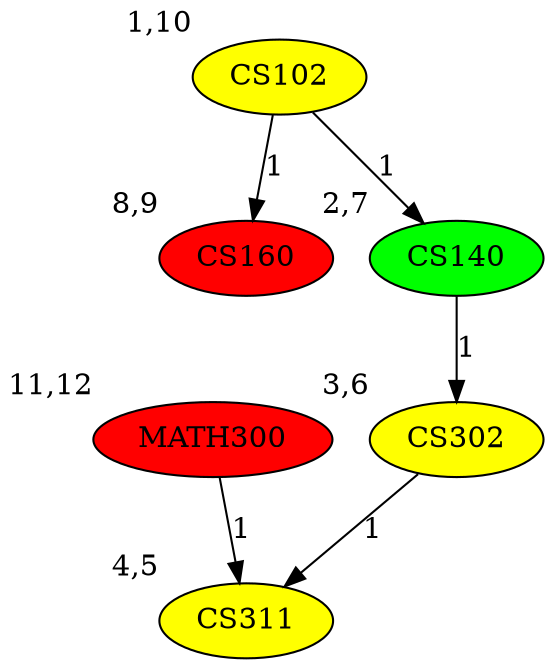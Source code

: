 digraph {
	5 [label=MATH300, xlabel= "11,12", fillcolor= red, style=filled];
	0 [label=CS102, xlabel= "1,10", fillcolor= yellow, style=filled];
	2 [label=CS160, xlabel= "8,9", fillcolor= red, style=filled];
	1 [label=CS140, xlabel= "2,7", fillcolor= green, style=filled];
	3 [label=CS302, xlabel= "3,6", fillcolor= yellow, style=filled];
	4 [label=CS311, xlabel= "4,5", fillcolor= yellow, style=filled];
	0 -> 1 [label=1];
	0 -> 2 [label=1];
	1 -> 3 [label=1];
	3 -> 4 [label=1];
	5 -> 4 [label=1];
}